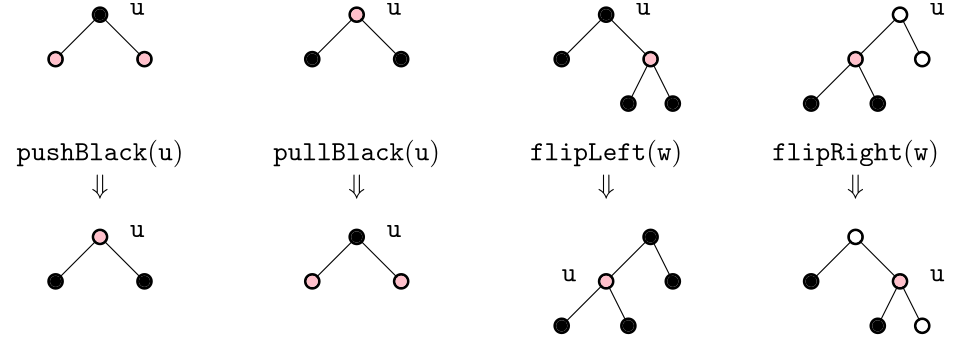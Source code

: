 <?xml version="1.0"?>
<!DOCTYPE ipe SYSTEM "ipe.dtd">
<ipe version="70010" creator="Ipe 7.0.10">
<info created="D:20110711095304" modified="D:20110714104538"/>
<ipestyle name="basic">
<symbol name="arrow/arc(spx)">
<path stroke="sym-stroke" fill="sym-stroke" pen="sym-pen">
0 0 m
-1 0.333 l
-1 -0.333 l
h
</path>
</symbol>
<symbol name="arrow/farc(spx)">
<path stroke="sym-stroke" fill="white" pen="sym-pen">
0 0 m
-1 0.333 l
-1 -0.333 l
h
</path>
</symbol>
<symbol name="mark/circle(sx)" transformations="translations">
<path fill="sym-stroke">
0.6 0 0 0.6 0 0 e
0.4 0 0 0.4 0 0 e
</path>
</symbol>
<symbol name="mark/disk(sx)" transformations="translations">
<path fill="sym-stroke">
0.6 0 0 0.6 0 0 e
</path>
</symbol>
<symbol name="mark/fdisk(sfx)" transformations="translations">
<group>
<path fill="sym-stroke" fillrule="eofill">
0.6 0 0 0.6 0 0 e
0.4 0 0 0.4 0 0 e
</path>
<path fill="sym-fill">
0.4 0 0 0.4 0 0 e
</path>
</group>
</symbol>
<symbol name="mark/box(sx)" transformations="translations">
<path fill="sym-stroke" fillrule="eofill">
-0.6 -0.6 m
0.6 -0.6 l
0.6 0.6 l
-0.6 0.6 l
h
-0.4 -0.4 m
0.4 -0.4 l
0.4 0.4 l
-0.4 0.4 l
h
</path>
</symbol>
<symbol name="mark/square(sx)" transformations="translations">
<path fill="sym-stroke">
-0.6 -0.6 m
0.6 -0.6 l
0.6 0.6 l
-0.6 0.6 l
h
</path>
</symbol>
<symbol name="mark/fsquare(sfx)" transformations="translations">
<group>
<path fill="sym-stroke" fillrule="eofill">
-0.6 -0.6 m
0.6 -0.6 l
0.6 0.6 l
-0.6 0.6 l
h
-0.4 -0.4 m
0.4 -0.4 l
0.4 0.4 l
-0.4 0.4 l
h
</path>
<path fill="sym-fill">
-0.4 -0.4 m
0.4 -0.4 l
0.4 0.4 l
-0.4 0.4 l
h
</path>
</group>
</symbol>
<symbol name="mark/cross(sx)" transformations="translations">
<group>
<path fill="sym-stroke">
-0.43 -0.57 m
0.57 0.43 l
0.43 0.57 l
-0.57 -0.43 l
h
</path>
<path fill="sym-stroke">
-0.43 0.57 m
0.57 -0.43 l
0.43 -0.57 l
-0.57 0.43 l
h
</path>
</group>
</symbol>
<symbol name="arrow/fnormal(spx)">
<path stroke="sym-stroke" fill="white" pen="sym-pen">
0 0 m
-1 0.333 l
-1 -0.333 l
h
</path>
</symbol>
<symbol name="arrow/pointed(spx)">
<path stroke="sym-stroke" fill="sym-stroke" pen="sym-pen">
0 0 m
-1 0.333 l
-0.8 0 l
-1 -0.333 l
h
</path>
</symbol>
<symbol name="arrow/fpointed(spx)">
<path stroke="sym-stroke" fill="white" pen="sym-pen">
0 0 m
-1 0.333 l
-0.8 0 l
-1 -0.333 l
h
</path>
</symbol>
<symbol name="arrow/linear(spx)">
<path stroke="sym-stroke" pen="sym-pen">
-1 0.333 m
0 0 l
-1 -0.333 l
</path>
</symbol>
<symbol name="arrow/fdouble(spx)">
<path stroke="sym-stroke" fill="white" pen="sym-pen">
0 0 m
-1 0.333 l
-1 -0.333 l
h
-1 0 m
-2 0.333 l
-2 -0.333 l
h
</path>
</symbol>
<symbol name="arrow/double(spx)">
<path stroke="sym-stroke" fill="sym-stroke" pen="sym-pen">
0 0 m
-1 0.333 l
-1 -0.333 l
h
-1 0 m
-2 0.333 l
-2 -0.333 l
h
</path>
</symbol>
<pen name="heavier" value="0.8"/>
<pen name="fat" value="1.2"/>
<pen name="ultrafat" value="2"/>
<symbolsize name="large" value="5"/>
<symbolsize name="small" value="2"/>
<symbolsize name="tiny" value="1.1"/>
<arrowsize name="large" value="10"/>
<arrowsize name="small" value="5"/>
<arrowsize name="tiny" value="3"/>
<color name="red" value="1 0 0"/>
<color name="green" value="0 1 0"/>
<color name="blue" value="0 0 1"/>
<color name="yellow" value="1 1 0"/>
<color name="orange" value="1 0.647 0"/>
<color name="gold" value="1 0.843 0"/>
<color name="purple" value="0.627 0.125 0.941"/>
<color name="gray" value="0.745"/>
<color name="brown" value="0.647 0.165 0.165"/>
<color name="navy" value="0 0 0.502"/>
<color name="pink" value="1 0.753 0.796"/>
<color name="seagreen" value="0.18 0.545 0.341"/>
<color name="turquoise" value="0.251 0.878 0.816"/>
<color name="violet" value="0.933 0.51 0.933"/>
<color name="darkblue" value="0 0 0.545"/>
<color name="darkcyan" value="0 0.545 0.545"/>
<color name="darkgray" value="0.663"/>
<color name="darkgreen" value="0 0.392 0"/>
<color name="darkmagenta" value="0.545 0 0.545"/>
<color name="darkorange" value="1 0.549 0"/>
<color name="darkred" value="0.545 0 0"/>
<color name="lightblue" value="0.678 0.847 0.902"/>
<color name="lightcyan" value="0.878 1 1"/>
<color name="lightgray" value="0.827"/>
<color name="lightgreen" value="0.565 0.933 0.565"/>
<color name="lightyellow" value="1 1 0.878"/>
<dashstyle name="dashed" value="[4] 0"/>
<dashstyle name="dotted" value="[1 3] 0"/>
<dashstyle name="dash dotted" value="[4 2 1 2] 0"/>
<dashstyle name="dash dot dotted" value="[4 2 1 2 1 2] 0"/>
<textsize name="large" value="\large"/>
<textsize name="small" value="\small"/>
<textsize name="tiny" value="\tiny"/>
<textsize name="Large" value="\Large"/>
<textsize name="LARGE" value="\LARGE"/>
<textsize name="huge" value="\huge"/>
<textsize name="Huge" value="\Huge"/>
<textsize name="footnote" value="\footnotesize"/>
<textstyle name="center" begin="\begin{center}" end="\end{center}"/>
<textstyle name="itemize" begin="\begin{itemize}" end="\end{itemize}"/>
<textstyle name="item" begin="\begin{itemize}\item{}" end="\end{itemize}"/>
<gridsize name="4 pts" value="4"/>
<gridsize name="8 pts (~3 mm)" value="8"/>
<gridsize name="16 pts (~6 mm)" value="16"/>
<gridsize name="32 pts (~12 mm)" value="32"/>
<gridsize name="10 pts (~3.5 mm)" value="10"/>
<gridsize name="20 pts (~7 mm)" value="20"/>
<gridsize name="14 pts (~5 mm)" value="14"/>
<gridsize name="28 pts (~10 mm)" value="28"/>
<gridsize name="56 pts (~20 mm)" value="56"/>
<anglesize name="90 deg" value="90"/>
<anglesize name="60 deg" value="60"/>
<anglesize name="45 deg" value="45"/>
<anglesize name="30 deg" value="30"/>
<anglesize name="22.5 deg" value="22.5"/>
<tiling name="falling" angle="-60" step="4" width="1"/>
<tiling name="rising" angle="30" step="4" width="1"/>
</ipestyle>
<page>
<layer name="alpha"/>
<view layers="alpha" active="alpha"/>
<group layer="alpha">
<group>
<path matrix="1 0 0 1 96 416" stroke="black">
192 320 m
176 336 l
</path>
<path matrix="1 0 0 1 96 416" stroke="black">
176 336 m
160 320 l
</path>
<use matrix="1 0 0 1 96 416" name="mark/fdisk(sfx)" pos="160 320" size="large" stroke="black" fill="pink"/>
<use matrix="1 0 0 1 80 416" name="mark/fdisk(sfx)" pos="192 336" size="large" stroke="black" fill="black"/>
<use matrix="1 0 0 1 160 416" name="mark/fdisk(sfx)" pos="128 320" size="large" stroke="black" fill="pink"/>
<text matrix="1 0 0 1 96 400" transformations="translations" pos="192 352" stroke="black" type="label" width="5.23" height="4.289" depth="0" halign="right" valign="baseline">$\mathtt{u}$</text>
<path matrix="1 0 0 1 96 336" stroke="black">
192 320 m
176 336 l
</path>
<path matrix="1 0 0 1 96 336" stroke="black">
176 336 m
160 320 l
</path>
<use matrix="1 0 0 1 96 336" name="mark/fdisk(sfx)" pos="160 320" size="large" stroke="black" fill="black"/>
<use matrix="1 0 0 1 80 336" name="mark/fdisk(sfx)" pos="192 336" size="large" stroke="black" fill="pink"/>
<use matrix="1 0 0 1 160 336" name="mark/fdisk(sfx)" pos="128 320" size="large" stroke="black" fill="black"/>
<text matrix="1 0 0 1 96 320" transformations="translations" pos="192 352" stroke="black" type="label" width="5.23" height="4.289" depth="0" halign="right" valign="baseline">$\mathtt{u}$</text>
<text matrix="1 0 0 1 128 56" transformations="translations" pos="144 640" stroke="black" type="label" width="70.015" height="14.44" depth="9.47" halign="center" valign="center">$\begin{array}{cc}\mathtt{pushBlack(u)} \\ \Downarrow \end{array}$</text>
</group>
</group>
<group matrix="1 0 0 1 -3.58967 0">
<group>
<group>
<path matrix="1 0 0 1 192 416" stroke="black">
192 320 m
176 336 l
</path>
<path matrix="1 0 0 1 192 416" stroke="black">
176 336 m
160 320 l
</path>
<use matrix="1 0 0 1 192 416" name="mark/fdisk(sfx)" pos="160 320" size="large" stroke="black" fill="black"/>
<use matrix="1 0 0 1 176 416" name="mark/fdisk(sfx)" pos="192 336" size="large" stroke="black" fill="pink"/>
<use matrix="1 0 0 1 256 416" name="mark/fdisk(sfx)" pos="128 320" size="large" stroke="black" fill="black"/>
<text matrix="1 0 0 1 192 400" transformations="translations" pos="192 352" stroke="black" type="label" width="5.23" height="4.289" depth="0" halign="right" valign="baseline">$\mathtt{u}$</text>
<path matrix="1 0 0 1 192 336" stroke="black">
192 320 m
176 336 l
</path>
<path matrix="1 0 0 1 192 336" stroke="black">
176 336 m
160 320 l
</path>
<use matrix="1 0 0 1 192 336" name="mark/fdisk(sfx)" pos="160 320" size="large" stroke="black" fill="pink"/>
<use matrix="1 0 0 1 176 336" name="mark/fdisk(sfx)" pos="192 336" size="large" stroke="black" fill="black"/>
<use matrix="1 0 0 1 256 336" name="mark/fdisk(sfx)" pos="128 320" size="large" stroke="black" fill="pink"/>
<text matrix="1 0 0 1 192 320" transformations="translations" pos="192 352" stroke="black" type="label" width="5.23" height="4.289" depth="0" halign="right" valign="baseline">$\mathtt{u}$</text>
<text matrix="1 0 0 1 224 56" transformations="translations" pos="144 640" stroke="black" type="label" width="70.015" height="14.44" depth="9.47" halign="center" valign="center">$\begin{array}{cc}\mathtt{pullBlack(u)} \\ \Downarrow \end{array}$</text>
</group>
</group>
</group>
<group matrix="1 0 0 1 6.20517 0">
<path stroke="black">
448 656 m
456 640 l
</path>
<path stroke="black">
448 656 m
432 640 l
</path>
<path matrix="0.5 0 0 1 400 416" stroke="black">
128 320 m
112 304 l
</path>
<path matrix="0.5 0 0 1 400 416" stroke="black">
128 320 m
144 304 l
</path>
<path matrix="1 0 0 1 272 416" stroke="black">
192 320 m
176 336 l
</path>
<path matrix="1 0 0 1 272 416" stroke="black">
176 336 m
160 320 l
</path>
<use matrix="1 0 0 1 272 416" name="mark/fdisk(sfx)" pos="160 320" size="large" stroke="black" fill="black"/>
<use matrix="1 0 0 1 256 416" name="mark/fdisk(sfx)" pos="192 336" size="large" stroke="black" fill="black"/>
<use matrix="1 0 0 1 336 416" name="mark/fdisk(sfx)" pos="128 320" size="large" stroke="black" fill="pink"/>
<use matrix="1 0 0 1 336 416" name="mark/fdisk(sfx)" pos="120 304" size="large" stroke="black" fill="black"/>
<use matrix="1 0 0 1 336 416" name="mark/fdisk(sfx)" pos="136 304" size="large" stroke="black" fill="black"/>
<text matrix="1 0 0 1 304 56" transformations="translations" pos="144 640" stroke="black" type="label" width="64.784" height="14.44" depth="9.47" halign="center" valign="center">$\begin{array}{cc}\mathtt{flipLeft(w)} \\ \Downarrow \end{array}$</text>
<text matrix="1 0 0 1 272 400" transformations="translations" pos="192 352" stroke="black" type="label" width="5.23" height="4.289" depth="0" halign="right" valign="baseline">$\mathtt{u}$</text>
<path matrix="1 0 0 1 288 336" stroke="black">
176 336 m
160 320 l
</path>
<use matrix="1 0 0 1 288 336" name="mark/fdisk(sfx)" pos="160 320" size="large" stroke="black" fill="pink"/>
<use matrix="1 0 0 1 272 336" name="mark/fdisk(sfx)" pos="192 336" size="large" stroke="black" fill="black"/>
<text matrix="1 0 0 1 192 336" transformations="translations" pos="240 320" stroke="black" type="label" width="5.23" height="4.289" depth="0" valign="baseline">$\mathtt{u}$</text>
<path matrix="0.5 0 0 1 400 352" stroke="black">
128 320 m
144 304 l
</path>
<use matrix="1 0 0 1 336 352" name="mark/fdisk(sfx)" pos="136 304" size="large" stroke="black" fill="black"/>
<use matrix="1 0 0 1 336 336" name="mark/fdisk(sfx)" pos="120 304" size="large" stroke="black" fill="black"/>
<use matrix="1 0 0 1 272 320" name="mark/fdisk(sfx)" pos="160 320" size="large" stroke="black" fill="black"/>
</group>
<group>
<text matrix="1 0 0 1 400 56" transformations="translations" pos="144 640" stroke="black" type="label" width="70.015" height="14.44" depth="9.47" halign="center" valign="center">$\begin{array}{cc}\mathtt{flipRight(w)} \\ \Downarrow \end{array}$</text>
<group>
<path matrix="0.5 0 0 1 496 432" stroke="black">
128 320 m
144 304 l
</path>
<path matrix="1 0 0 1 96 80" stroke="black">
448 656 m
456 640 l
</path>
<path matrix="1 0 0 1 96 80" stroke="black">
448 656 m
432 640 l
</path>
<path matrix="0.5 0 0 1 496 336" stroke="black">
128 320 m
112 304 l
</path>
<path matrix="0.5 0 0 1 496 336" stroke="black">
128 320 m
144 304 l
</path>
<path matrix="1 0 0 1 368 336" stroke="black">
192 320 m
176 336 l
</path>
<path matrix="1 0 0 1 368 336" stroke="black">
176 336 m
160 320 l
</path>
<use matrix="1 0 0 1 368 336" name="mark/fdisk(sfx)" pos="160 320" size="large" stroke="black" fill="black"/>
<use matrix="1 0 0 1 352 336" name="mark/fdisk(sfx)" pos="192 336" size="large" stroke="black" fill="white"/>
<use matrix="1 0 0 1 432 336" name="mark/fdisk(sfx)" pos="128 320" size="large" stroke="black" fill="pink"/>
<text matrix="1 0 0 1 352 336" transformations="translations" pos="224 320" stroke="black" type="label" width="5.23" height="4.289" depth="0" halign="right" valign="baseline">$\mathtt{u}$</text>
<use matrix="1 0 0 1 432 336" name="mark/fdisk(sfx)" pos="120 304" size="large" stroke="black" fill="black"/>
<use matrix="1 0 0 1 432 336" name="mark/fdisk(sfx)" pos="136 304" size="large" stroke="black" fill="white"/>
<path matrix="1 0 0 1 384 416" stroke="black">
176 336 m
160 320 l
</path>
<use matrix="1 0 0 1 384 416" name="mark/fdisk(sfx)" pos="160 320" size="large" stroke="black" fill="pink"/>
<use matrix="1 0 0 1 368 416" name="mark/fdisk(sfx)" pos="192 336" size="large" stroke="black" fill="white"/>
<text matrix="1 0 0 1 384 400" transformations="translations" pos="192 352" stroke="black" type="label" width="5.23" height="4.289" depth="0" halign="right" valign="baseline">$\mathtt{u}$</text>
<use matrix="1 0 0 1 432 432" name="mark/fdisk(sfx)" pos="136 304" size="large" stroke="black" fill="white"/>
<use matrix="1 0 0 1 432 416" name="mark/fdisk(sfx)" pos="120 304" size="large" stroke="black" fill="black"/>
<use matrix="1 0 0 1 368 400" name="mark/fdisk(sfx)" pos="160 320" size="large" stroke="black" fill="black"/>
</group>
</group>
</page>
</ipe>
